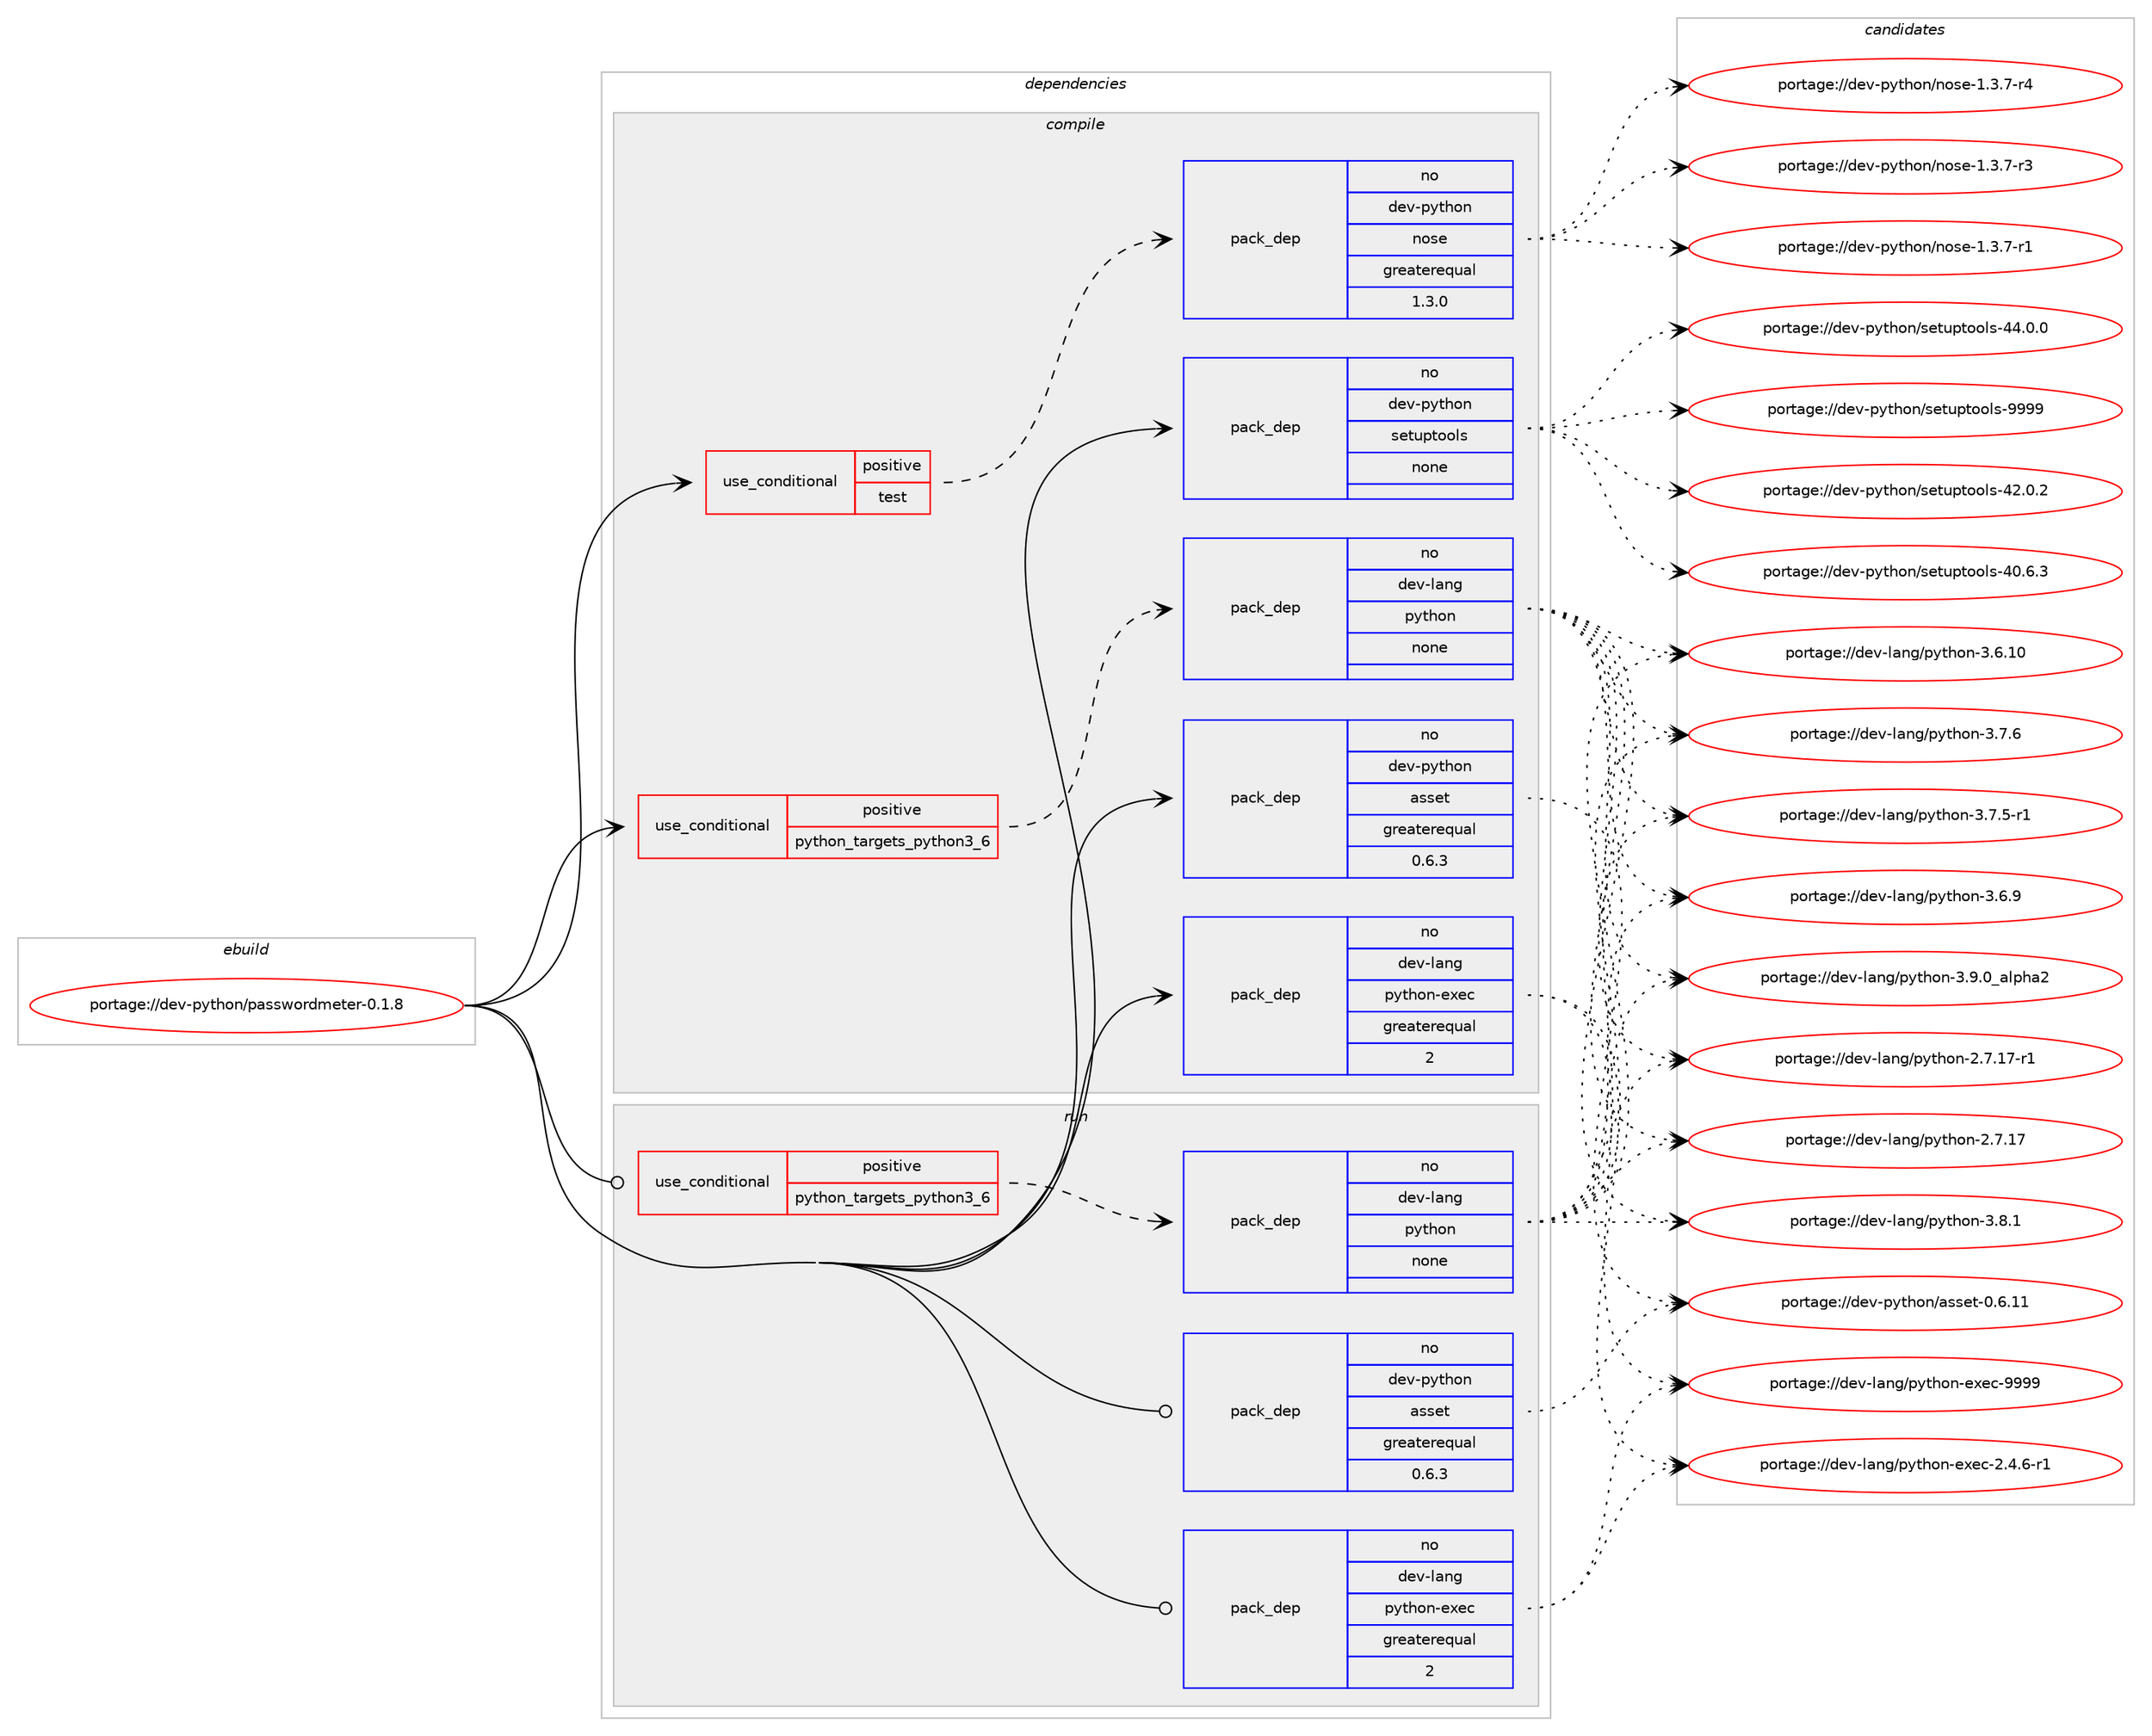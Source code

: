 digraph prolog {

# *************
# Graph options
# *************

newrank=true;
concentrate=true;
compound=true;
graph [rankdir=LR,fontname=Helvetica,fontsize=10,ranksep=1.5];#, ranksep=2.5, nodesep=0.2];
edge  [arrowhead=vee];
node  [fontname=Helvetica,fontsize=10];

# **********
# The ebuild
# **********

subgraph cluster_leftcol {
color=gray;
label=<<i>ebuild</i>>;
id [label="portage://dev-python/passwordmeter-0.1.8", color=red, width=4, href="../dev-python/passwordmeter-0.1.8.svg"];
}

# ****************
# The dependencies
# ****************

subgraph cluster_midcol {
color=gray;
label=<<i>dependencies</i>>;
subgraph cluster_compile {
fillcolor="#eeeeee";
style=filled;
label=<<i>compile</i>>;
subgraph cond111311 {
dependency443704 [label=<<TABLE BORDER="0" CELLBORDER="1" CELLSPACING="0" CELLPADDING="4"><TR><TD ROWSPAN="3" CELLPADDING="10">use_conditional</TD></TR><TR><TD>positive</TD></TR><TR><TD>python_targets_python3_6</TD></TR></TABLE>>, shape=none, color=red];
subgraph pack327451 {
dependency443705 [label=<<TABLE BORDER="0" CELLBORDER="1" CELLSPACING="0" CELLPADDING="4" WIDTH="220"><TR><TD ROWSPAN="6" CELLPADDING="30">pack_dep</TD></TR><TR><TD WIDTH="110">no</TD></TR><TR><TD>dev-lang</TD></TR><TR><TD>python</TD></TR><TR><TD>none</TD></TR><TR><TD></TD></TR></TABLE>>, shape=none, color=blue];
}
dependency443704:e -> dependency443705:w [weight=20,style="dashed",arrowhead="vee"];
}
id:e -> dependency443704:w [weight=20,style="solid",arrowhead="vee"];
subgraph cond111312 {
dependency443706 [label=<<TABLE BORDER="0" CELLBORDER="1" CELLSPACING="0" CELLPADDING="4"><TR><TD ROWSPAN="3" CELLPADDING="10">use_conditional</TD></TR><TR><TD>positive</TD></TR><TR><TD>test</TD></TR></TABLE>>, shape=none, color=red];
subgraph pack327452 {
dependency443707 [label=<<TABLE BORDER="0" CELLBORDER="1" CELLSPACING="0" CELLPADDING="4" WIDTH="220"><TR><TD ROWSPAN="6" CELLPADDING="30">pack_dep</TD></TR><TR><TD WIDTH="110">no</TD></TR><TR><TD>dev-python</TD></TR><TR><TD>nose</TD></TR><TR><TD>greaterequal</TD></TR><TR><TD>1.3.0</TD></TR></TABLE>>, shape=none, color=blue];
}
dependency443706:e -> dependency443707:w [weight=20,style="dashed",arrowhead="vee"];
}
id:e -> dependency443706:w [weight=20,style="solid",arrowhead="vee"];
subgraph pack327453 {
dependency443708 [label=<<TABLE BORDER="0" CELLBORDER="1" CELLSPACING="0" CELLPADDING="4" WIDTH="220"><TR><TD ROWSPAN="6" CELLPADDING="30">pack_dep</TD></TR><TR><TD WIDTH="110">no</TD></TR><TR><TD>dev-lang</TD></TR><TR><TD>python-exec</TD></TR><TR><TD>greaterequal</TD></TR><TR><TD>2</TD></TR></TABLE>>, shape=none, color=blue];
}
id:e -> dependency443708:w [weight=20,style="solid",arrowhead="vee"];
subgraph pack327454 {
dependency443709 [label=<<TABLE BORDER="0" CELLBORDER="1" CELLSPACING="0" CELLPADDING="4" WIDTH="220"><TR><TD ROWSPAN="6" CELLPADDING="30">pack_dep</TD></TR><TR><TD WIDTH="110">no</TD></TR><TR><TD>dev-python</TD></TR><TR><TD>asset</TD></TR><TR><TD>greaterequal</TD></TR><TR><TD>0.6.3</TD></TR></TABLE>>, shape=none, color=blue];
}
id:e -> dependency443709:w [weight=20,style="solid",arrowhead="vee"];
subgraph pack327455 {
dependency443710 [label=<<TABLE BORDER="0" CELLBORDER="1" CELLSPACING="0" CELLPADDING="4" WIDTH="220"><TR><TD ROWSPAN="6" CELLPADDING="30">pack_dep</TD></TR><TR><TD WIDTH="110">no</TD></TR><TR><TD>dev-python</TD></TR><TR><TD>setuptools</TD></TR><TR><TD>none</TD></TR><TR><TD></TD></TR></TABLE>>, shape=none, color=blue];
}
id:e -> dependency443710:w [weight=20,style="solid",arrowhead="vee"];
}
subgraph cluster_compileandrun {
fillcolor="#eeeeee";
style=filled;
label=<<i>compile and run</i>>;
}
subgraph cluster_run {
fillcolor="#eeeeee";
style=filled;
label=<<i>run</i>>;
subgraph cond111313 {
dependency443711 [label=<<TABLE BORDER="0" CELLBORDER="1" CELLSPACING="0" CELLPADDING="4"><TR><TD ROWSPAN="3" CELLPADDING="10">use_conditional</TD></TR><TR><TD>positive</TD></TR><TR><TD>python_targets_python3_6</TD></TR></TABLE>>, shape=none, color=red];
subgraph pack327456 {
dependency443712 [label=<<TABLE BORDER="0" CELLBORDER="1" CELLSPACING="0" CELLPADDING="4" WIDTH="220"><TR><TD ROWSPAN="6" CELLPADDING="30">pack_dep</TD></TR><TR><TD WIDTH="110">no</TD></TR><TR><TD>dev-lang</TD></TR><TR><TD>python</TD></TR><TR><TD>none</TD></TR><TR><TD></TD></TR></TABLE>>, shape=none, color=blue];
}
dependency443711:e -> dependency443712:w [weight=20,style="dashed",arrowhead="vee"];
}
id:e -> dependency443711:w [weight=20,style="solid",arrowhead="odot"];
subgraph pack327457 {
dependency443713 [label=<<TABLE BORDER="0" CELLBORDER="1" CELLSPACING="0" CELLPADDING="4" WIDTH="220"><TR><TD ROWSPAN="6" CELLPADDING="30">pack_dep</TD></TR><TR><TD WIDTH="110">no</TD></TR><TR><TD>dev-lang</TD></TR><TR><TD>python-exec</TD></TR><TR><TD>greaterequal</TD></TR><TR><TD>2</TD></TR></TABLE>>, shape=none, color=blue];
}
id:e -> dependency443713:w [weight=20,style="solid",arrowhead="odot"];
subgraph pack327458 {
dependency443714 [label=<<TABLE BORDER="0" CELLBORDER="1" CELLSPACING="0" CELLPADDING="4" WIDTH="220"><TR><TD ROWSPAN="6" CELLPADDING="30">pack_dep</TD></TR><TR><TD WIDTH="110">no</TD></TR><TR><TD>dev-python</TD></TR><TR><TD>asset</TD></TR><TR><TD>greaterequal</TD></TR><TR><TD>0.6.3</TD></TR></TABLE>>, shape=none, color=blue];
}
id:e -> dependency443714:w [weight=20,style="solid",arrowhead="odot"];
}
}

# **************
# The candidates
# **************

subgraph cluster_choices {
rank=same;
color=gray;
label=<<i>candidates</i>>;

subgraph choice327451 {
color=black;
nodesep=1;
choice10010111845108971101034711212111610411111045514657464895971081121049750 [label="portage://dev-lang/python-3.9.0_alpha2", color=red, width=4,href="../dev-lang/python-3.9.0_alpha2.svg"];
choice100101118451089711010347112121116104111110455146564649 [label="portage://dev-lang/python-3.8.1", color=red, width=4,href="../dev-lang/python-3.8.1.svg"];
choice100101118451089711010347112121116104111110455146554654 [label="portage://dev-lang/python-3.7.6", color=red, width=4,href="../dev-lang/python-3.7.6.svg"];
choice1001011184510897110103471121211161041111104551465546534511449 [label="portage://dev-lang/python-3.7.5-r1", color=red, width=4,href="../dev-lang/python-3.7.5-r1.svg"];
choice100101118451089711010347112121116104111110455146544657 [label="portage://dev-lang/python-3.6.9", color=red, width=4,href="../dev-lang/python-3.6.9.svg"];
choice10010111845108971101034711212111610411111045514654464948 [label="portage://dev-lang/python-3.6.10", color=red, width=4,href="../dev-lang/python-3.6.10.svg"];
choice100101118451089711010347112121116104111110455046554649554511449 [label="portage://dev-lang/python-2.7.17-r1", color=red, width=4,href="../dev-lang/python-2.7.17-r1.svg"];
choice10010111845108971101034711212111610411111045504655464955 [label="portage://dev-lang/python-2.7.17", color=red, width=4,href="../dev-lang/python-2.7.17.svg"];
dependency443705:e -> choice10010111845108971101034711212111610411111045514657464895971081121049750:w [style=dotted,weight="100"];
dependency443705:e -> choice100101118451089711010347112121116104111110455146564649:w [style=dotted,weight="100"];
dependency443705:e -> choice100101118451089711010347112121116104111110455146554654:w [style=dotted,weight="100"];
dependency443705:e -> choice1001011184510897110103471121211161041111104551465546534511449:w [style=dotted,weight="100"];
dependency443705:e -> choice100101118451089711010347112121116104111110455146544657:w [style=dotted,weight="100"];
dependency443705:e -> choice10010111845108971101034711212111610411111045514654464948:w [style=dotted,weight="100"];
dependency443705:e -> choice100101118451089711010347112121116104111110455046554649554511449:w [style=dotted,weight="100"];
dependency443705:e -> choice10010111845108971101034711212111610411111045504655464955:w [style=dotted,weight="100"];
}
subgraph choice327452 {
color=black;
nodesep=1;
choice10010111845112121116104111110471101111151014549465146554511452 [label="portage://dev-python/nose-1.3.7-r4", color=red, width=4,href="../dev-python/nose-1.3.7-r4.svg"];
choice10010111845112121116104111110471101111151014549465146554511451 [label="portage://dev-python/nose-1.3.7-r3", color=red, width=4,href="../dev-python/nose-1.3.7-r3.svg"];
choice10010111845112121116104111110471101111151014549465146554511449 [label="portage://dev-python/nose-1.3.7-r1", color=red, width=4,href="../dev-python/nose-1.3.7-r1.svg"];
dependency443707:e -> choice10010111845112121116104111110471101111151014549465146554511452:w [style=dotted,weight="100"];
dependency443707:e -> choice10010111845112121116104111110471101111151014549465146554511451:w [style=dotted,weight="100"];
dependency443707:e -> choice10010111845112121116104111110471101111151014549465146554511449:w [style=dotted,weight="100"];
}
subgraph choice327453 {
color=black;
nodesep=1;
choice10010111845108971101034711212111610411111045101120101994557575757 [label="portage://dev-lang/python-exec-9999", color=red, width=4,href="../dev-lang/python-exec-9999.svg"];
choice10010111845108971101034711212111610411111045101120101994550465246544511449 [label="portage://dev-lang/python-exec-2.4.6-r1", color=red, width=4,href="../dev-lang/python-exec-2.4.6-r1.svg"];
dependency443708:e -> choice10010111845108971101034711212111610411111045101120101994557575757:w [style=dotted,weight="100"];
dependency443708:e -> choice10010111845108971101034711212111610411111045101120101994550465246544511449:w [style=dotted,weight="100"];
}
subgraph choice327454 {
color=black;
nodesep=1;
choice10010111845112121116104111110479711511510111645484654464949 [label="portage://dev-python/asset-0.6.11", color=red, width=4,href="../dev-python/asset-0.6.11.svg"];
dependency443709:e -> choice10010111845112121116104111110479711511510111645484654464949:w [style=dotted,weight="100"];
}
subgraph choice327455 {
color=black;
nodesep=1;
choice10010111845112121116104111110471151011161171121161111111081154557575757 [label="portage://dev-python/setuptools-9999", color=red, width=4,href="../dev-python/setuptools-9999.svg"];
choice100101118451121211161041111104711510111611711211611111110811545525246484648 [label="portage://dev-python/setuptools-44.0.0", color=red, width=4,href="../dev-python/setuptools-44.0.0.svg"];
choice100101118451121211161041111104711510111611711211611111110811545525046484650 [label="portage://dev-python/setuptools-42.0.2", color=red, width=4,href="../dev-python/setuptools-42.0.2.svg"];
choice100101118451121211161041111104711510111611711211611111110811545524846544651 [label="portage://dev-python/setuptools-40.6.3", color=red, width=4,href="../dev-python/setuptools-40.6.3.svg"];
dependency443710:e -> choice10010111845112121116104111110471151011161171121161111111081154557575757:w [style=dotted,weight="100"];
dependency443710:e -> choice100101118451121211161041111104711510111611711211611111110811545525246484648:w [style=dotted,weight="100"];
dependency443710:e -> choice100101118451121211161041111104711510111611711211611111110811545525046484650:w [style=dotted,weight="100"];
dependency443710:e -> choice100101118451121211161041111104711510111611711211611111110811545524846544651:w [style=dotted,weight="100"];
}
subgraph choice327456 {
color=black;
nodesep=1;
choice10010111845108971101034711212111610411111045514657464895971081121049750 [label="portage://dev-lang/python-3.9.0_alpha2", color=red, width=4,href="../dev-lang/python-3.9.0_alpha2.svg"];
choice100101118451089711010347112121116104111110455146564649 [label="portage://dev-lang/python-3.8.1", color=red, width=4,href="../dev-lang/python-3.8.1.svg"];
choice100101118451089711010347112121116104111110455146554654 [label="portage://dev-lang/python-3.7.6", color=red, width=4,href="../dev-lang/python-3.7.6.svg"];
choice1001011184510897110103471121211161041111104551465546534511449 [label="portage://dev-lang/python-3.7.5-r1", color=red, width=4,href="../dev-lang/python-3.7.5-r1.svg"];
choice100101118451089711010347112121116104111110455146544657 [label="portage://dev-lang/python-3.6.9", color=red, width=4,href="../dev-lang/python-3.6.9.svg"];
choice10010111845108971101034711212111610411111045514654464948 [label="portage://dev-lang/python-3.6.10", color=red, width=4,href="../dev-lang/python-3.6.10.svg"];
choice100101118451089711010347112121116104111110455046554649554511449 [label="portage://dev-lang/python-2.7.17-r1", color=red, width=4,href="../dev-lang/python-2.7.17-r1.svg"];
choice10010111845108971101034711212111610411111045504655464955 [label="portage://dev-lang/python-2.7.17", color=red, width=4,href="../dev-lang/python-2.7.17.svg"];
dependency443712:e -> choice10010111845108971101034711212111610411111045514657464895971081121049750:w [style=dotted,weight="100"];
dependency443712:e -> choice100101118451089711010347112121116104111110455146564649:w [style=dotted,weight="100"];
dependency443712:e -> choice100101118451089711010347112121116104111110455146554654:w [style=dotted,weight="100"];
dependency443712:e -> choice1001011184510897110103471121211161041111104551465546534511449:w [style=dotted,weight="100"];
dependency443712:e -> choice100101118451089711010347112121116104111110455146544657:w [style=dotted,weight="100"];
dependency443712:e -> choice10010111845108971101034711212111610411111045514654464948:w [style=dotted,weight="100"];
dependency443712:e -> choice100101118451089711010347112121116104111110455046554649554511449:w [style=dotted,weight="100"];
dependency443712:e -> choice10010111845108971101034711212111610411111045504655464955:w [style=dotted,weight="100"];
}
subgraph choice327457 {
color=black;
nodesep=1;
choice10010111845108971101034711212111610411111045101120101994557575757 [label="portage://dev-lang/python-exec-9999", color=red, width=4,href="../dev-lang/python-exec-9999.svg"];
choice10010111845108971101034711212111610411111045101120101994550465246544511449 [label="portage://dev-lang/python-exec-2.4.6-r1", color=red, width=4,href="../dev-lang/python-exec-2.4.6-r1.svg"];
dependency443713:e -> choice10010111845108971101034711212111610411111045101120101994557575757:w [style=dotted,weight="100"];
dependency443713:e -> choice10010111845108971101034711212111610411111045101120101994550465246544511449:w [style=dotted,weight="100"];
}
subgraph choice327458 {
color=black;
nodesep=1;
choice10010111845112121116104111110479711511510111645484654464949 [label="portage://dev-python/asset-0.6.11", color=red, width=4,href="../dev-python/asset-0.6.11.svg"];
dependency443714:e -> choice10010111845112121116104111110479711511510111645484654464949:w [style=dotted,weight="100"];
}
}

}
